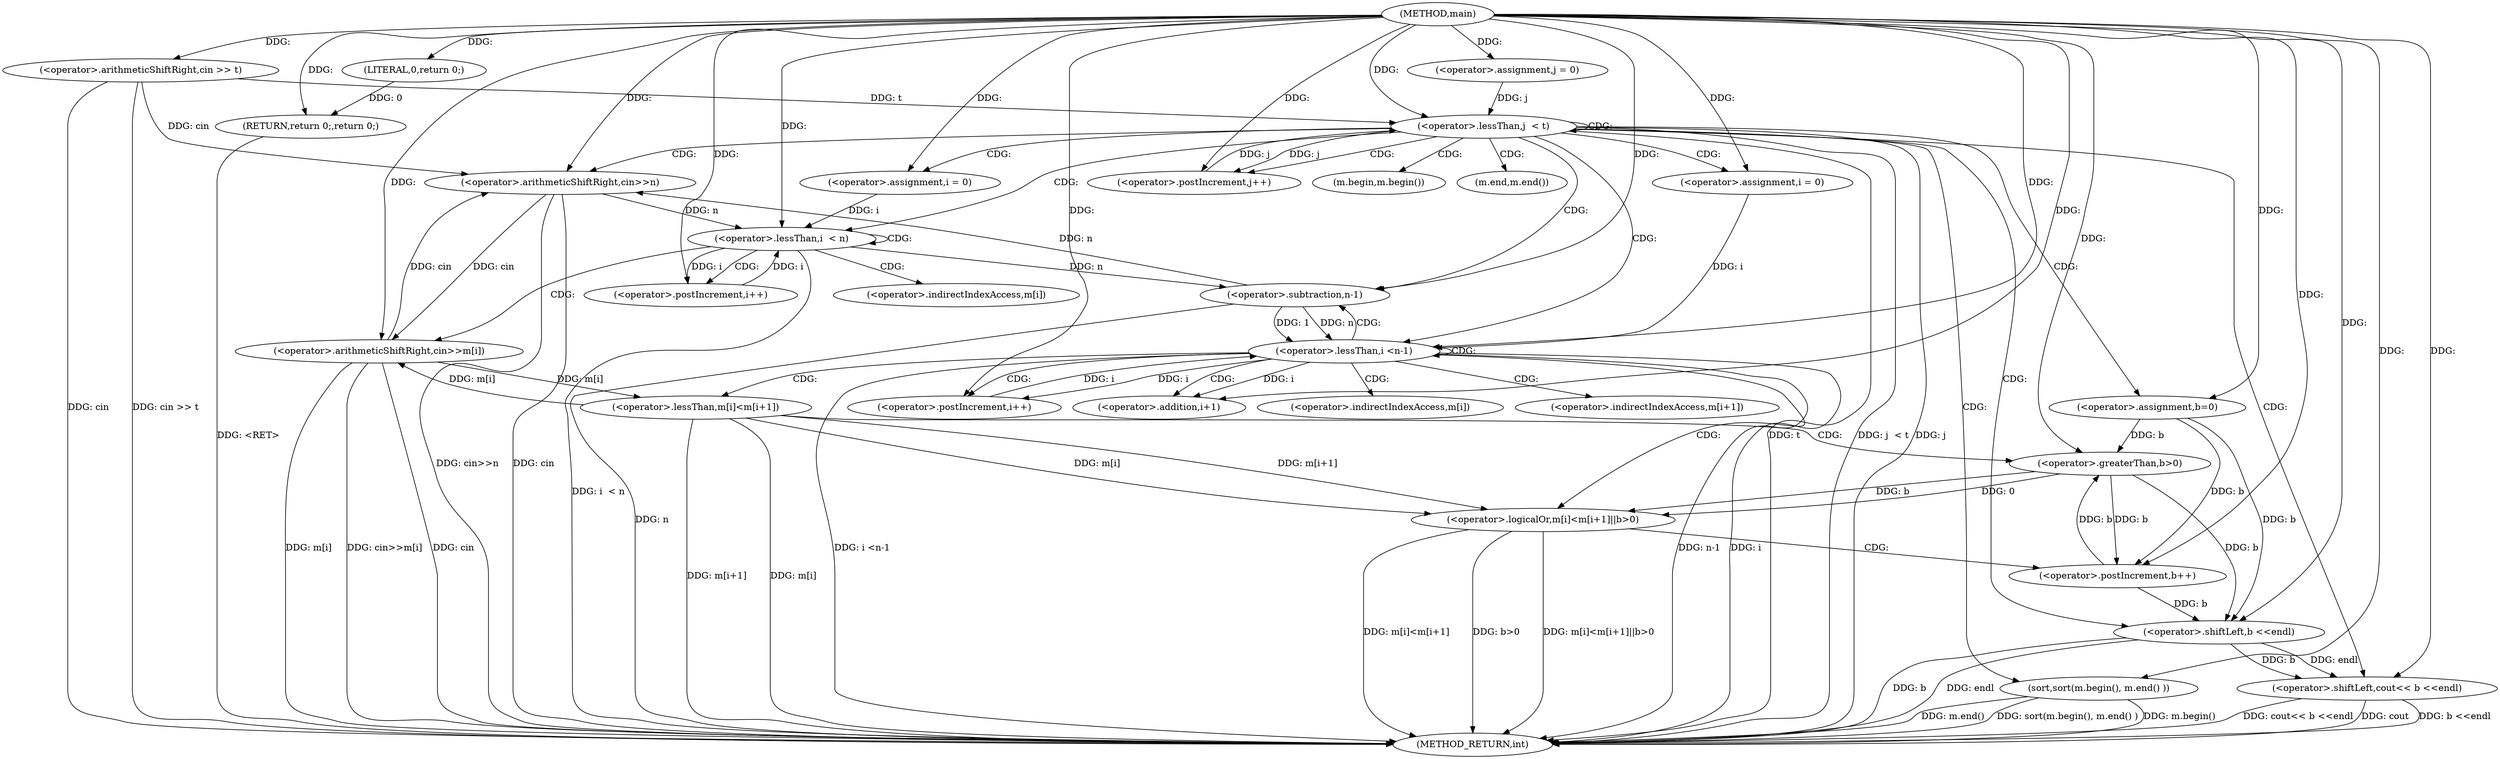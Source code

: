 digraph "main" {  
"1000102" [label = "(METHOD,main)" ]
"1000184" [label = "(METHOD_RETURN,int)" ]
"1000105" [label = "(<operator>.arithmeticShiftRight,cin >> t)" ]
"1000182" [label = "(RETURN,return 0;,return 0;)" ]
"1000110" [label = "(<operator>.assignment,j = 0)" ]
"1000113" [label = "(<operator>.lessThan,j  < t)" ]
"1000116" [label = "(<operator>.postIncrement,j++)" ]
"1000183" [label = "(LITERAL,0,return 0;)" ]
"1000120" [label = "(<operator>.arithmeticShiftRight,cin>>n)" ]
"1000140" [label = "(sort,sort(m.begin(), m.end() ))" ]
"1000144" [label = "(<operator>.assignment,b=0)" ]
"1000177" [label = "(<operator>.shiftLeft,cout<< b <<endl)" ]
"1000126" [label = "(<operator>.assignment,i = 0)" ]
"1000129" [label = "(<operator>.lessThan,i  < n)" ]
"1000132" [label = "(<operator>.postIncrement,i++)" ]
"1000149" [label = "(<operator>.assignment,i = 0)" ]
"1000152" [label = "(<operator>.lessThan,i <n-1)" ]
"1000157" [label = "(<operator>.postIncrement,i++)" ]
"1000135" [label = "(<operator>.arithmeticShiftRight,cin>>m[i])" ]
"1000179" [label = "(<operator>.shiftLeft,b <<endl)" ]
"1000154" [label = "(<operator>.subtraction,n-1)" ]
"1000161" [label = "(<operator>.logicalOr,m[i]<m[i+1]||b>0)" ]
"1000175" [label = "(<operator>.postIncrement,b++)" ]
"1000162" [label = "(<operator>.lessThan,m[i]<m[i+1])" ]
"1000171" [label = "(<operator>.greaterThan,b>0)" ]
"1000168" [label = "(<operator>.addition,i+1)" ]
"1000141" [label = "(m.begin,m.begin())" ]
"1000142" [label = "(m.end,m.end())" ]
"1000137" [label = "(<operator>.indirectIndexAccess,m[i])" ]
"1000163" [label = "(<operator>.indirectIndexAccess,m[i])" ]
"1000166" [label = "(<operator>.indirectIndexAccess,m[i+1])" ]
  "1000105" -> "1000184"  [ label = "DDG: cin"] 
  "1000105" -> "1000184"  [ label = "DDG: cin >> t"] 
  "1000113" -> "1000184"  [ label = "DDG: j"] 
  "1000113" -> "1000184"  [ label = "DDG: t"] 
  "1000113" -> "1000184"  [ label = "DDG: j  < t"] 
  "1000120" -> "1000184"  [ label = "DDG: cin"] 
  "1000120" -> "1000184"  [ label = "DDG: cin>>n"] 
  "1000129" -> "1000184"  [ label = "DDG: i  < n"] 
  "1000140" -> "1000184"  [ label = "DDG: m.begin()"] 
  "1000140" -> "1000184"  [ label = "DDG: m.end()"] 
  "1000140" -> "1000184"  [ label = "DDG: sort(m.begin(), m.end() )"] 
  "1000152" -> "1000184"  [ label = "DDG: i"] 
  "1000154" -> "1000184"  [ label = "DDG: n"] 
  "1000152" -> "1000184"  [ label = "DDG: n-1"] 
  "1000152" -> "1000184"  [ label = "DDG: i <n-1"] 
  "1000179" -> "1000184"  [ label = "DDG: b"] 
  "1000177" -> "1000184"  [ label = "DDG: b <<endl"] 
  "1000177" -> "1000184"  [ label = "DDG: cout<< b <<endl"] 
  "1000162" -> "1000184"  [ label = "DDG: m[i]"] 
  "1000162" -> "1000184"  [ label = "DDG: m[i+1]"] 
  "1000161" -> "1000184"  [ label = "DDG: m[i]<m[i+1]"] 
  "1000161" -> "1000184"  [ label = "DDG: b>0"] 
  "1000161" -> "1000184"  [ label = "DDG: m[i]<m[i+1]||b>0"] 
  "1000135" -> "1000184"  [ label = "DDG: cin"] 
  "1000135" -> "1000184"  [ label = "DDG: m[i]"] 
  "1000135" -> "1000184"  [ label = "DDG: cin>>m[i]"] 
  "1000182" -> "1000184"  [ label = "DDG: <RET>"] 
  "1000179" -> "1000184"  [ label = "DDG: endl"] 
  "1000177" -> "1000184"  [ label = "DDG: cout"] 
  "1000183" -> "1000182"  [ label = "DDG: 0"] 
  "1000102" -> "1000182"  [ label = "DDG: "] 
  "1000102" -> "1000105"  [ label = "DDG: "] 
  "1000102" -> "1000110"  [ label = "DDG: "] 
  "1000102" -> "1000183"  [ label = "DDG: "] 
  "1000110" -> "1000113"  [ label = "DDG: j"] 
  "1000116" -> "1000113"  [ label = "DDG: j"] 
  "1000102" -> "1000113"  [ label = "DDG: "] 
  "1000105" -> "1000113"  [ label = "DDG: t"] 
  "1000113" -> "1000116"  [ label = "DDG: j"] 
  "1000102" -> "1000116"  [ label = "DDG: "] 
  "1000102" -> "1000144"  [ label = "DDG: "] 
  "1000105" -> "1000120"  [ label = "DDG: cin"] 
  "1000135" -> "1000120"  [ label = "DDG: cin"] 
  "1000102" -> "1000120"  [ label = "DDG: "] 
  "1000154" -> "1000120"  [ label = "DDG: n"] 
  "1000102" -> "1000126"  [ label = "DDG: "] 
  "1000102" -> "1000140"  [ label = "DDG: "] 
  "1000102" -> "1000149"  [ label = "DDG: "] 
  "1000102" -> "1000177"  [ label = "DDG: "] 
  "1000179" -> "1000177"  [ label = "DDG: b"] 
  "1000179" -> "1000177"  [ label = "DDG: endl"] 
  "1000126" -> "1000129"  [ label = "DDG: i"] 
  "1000132" -> "1000129"  [ label = "DDG: i"] 
  "1000102" -> "1000129"  [ label = "DDG: "] 
  "1000120" -> "1000129"  [ label = "DDG: n"] 
  "1000129" -> "1000132"  [ label = "DDG: i"] 
  "1000102" -> "1000132"  [ label = "DDG: "] 
  "1000149" -> "1000152"  [ label = "DDG: i"] 
  "1000157" -> "1000152"  [ label = "DDG: i"] 
  "1000102" -> "1000152"  [ label = "DDG: "] 
  "1000154" -> "1000152"  [ label = "DDG: n"] 
  "1000154" -> "1000152"  [ label = "DDG: 1"] 
  "1000102" -> "1000157"  [ label = "DDG: "] 
  "1000152" -> "1000157"  [ label = "DDG: i"] 
  "1000144" -> "1000179"  [ label = "DDG: b"] 
  "1000171" -> "1000179"  [ label = "DDG: b"] 
  "1000175" -> "1000179"  [ label = "DDG: b"] 
  "1000102" -> "1000179"  [ label = "DDG: "] 
  "1000120" -> "1000135"  [ label = "DDG: cin"] 
  "1000102" -> "1000135"  [ label = "DDG: "] 
  "1000162" -> "1000135"  [ label = "DDG: m[i]"] 
  "1000129" -> "1000154"  [ label = "DDG: n"] 
  "1000102" -> "1000154"  [ label = "DDG: "] 
  "1000162" -> "1000161"  [ label = "DDG: m[i]"] 
  "1000162" -> "1000161"  [ label = "DDG: m[i+1]"] 
  "1000171" -> "1000161"  [ label = "DDG: b"] 
  "1000171" -> "1000161"  [ label = "DDG: 0"] 
  "1000135" -> "1000162"  [ label = "DDG: m[i]"] 
  "1000144" -> "1000171"  [ label = "DDG: b"] 
  "1000175" -> "1000171"  [ label = "DDG: b"] 
  "1000102" -> "1000171"  [ label = "DDG: "] 
  "1000144" -> "1000175"  [ label = "DDG: b"] 
  "1000171" -> "1000175"  [ label = "DDG: b"] 
  "1000102" -> "1000175"  [ label = "DDG: "] 
  "1000152" -> "1000168"  [ label = "DDG: i"] 
  "1000102" -> "1000168"  [ label = "DDG: "] 
  "1000113" -> "1000142"  [ label = "CDG: "] 
  "1000113" -> "1000141"  [ label = "CDG: "] 
  "1000113" -> "1000152"  [ label = "CDG: "] 
  "1000113" -> "1000144"  [ label = "CDG: "] 
  "1000113" -> "1000149"  [ label = "CDG: "] 
  "1000113" -> "1000116"  [ label = "CDG: "] 
  "1000113" -> "1000120"  [ label = "CDG: "] 
  "1000113" -> "1000113"  [ label = "CDG: "] 
  "1000113" -> "1000126"  [ label = "CDG: "] 
  "1000113" -> "1000129"  [ label = "CDG: "] 
  "1000113" -> "1000154"  [ label = "CDG: "] 
  "1000113" -> "1000179"  [ label = "CDG: "] 
  "1000113" -> "1000177"  [ label = "CDG: "] 
  "1000113" -> "1000140"  [ label = "CDG: "] 
  "1000129" -> "1000135"  [ label = "CDG: "] 
  "1000129" -> "1000132"  [ label = "CDG: "] 
  "1000129" -> "1000137"  [ label = "CDG: "] 
  "1000129" -> "1000129"  [ label = "CDG: "] 
  "1000152" -> "1000161"  [ label = "CDG: "] 
  "1000152" -> "1000152"  [ label = "CDG: "] 
  "1000152" -> "1000166"  [ label = "CDG: "] 
  "1000152" -> "1000157"  [ label = "CDG: "] 
  "1000152" -> "1000163"  [ label = "CDG: "] 
  "1000152" -> "1000168"  [ label = "CDG: "] 
  "1000152" -> "1000154"  [ label = "CDG: "] 
  "1000152" -> "1000162"  [ label = "CDG: "] 
  "1000161" -> "1000175"  [ label = "CDG: "] 
  "1000162" -> "1000171"  [ label = "CDG: "] 
}
